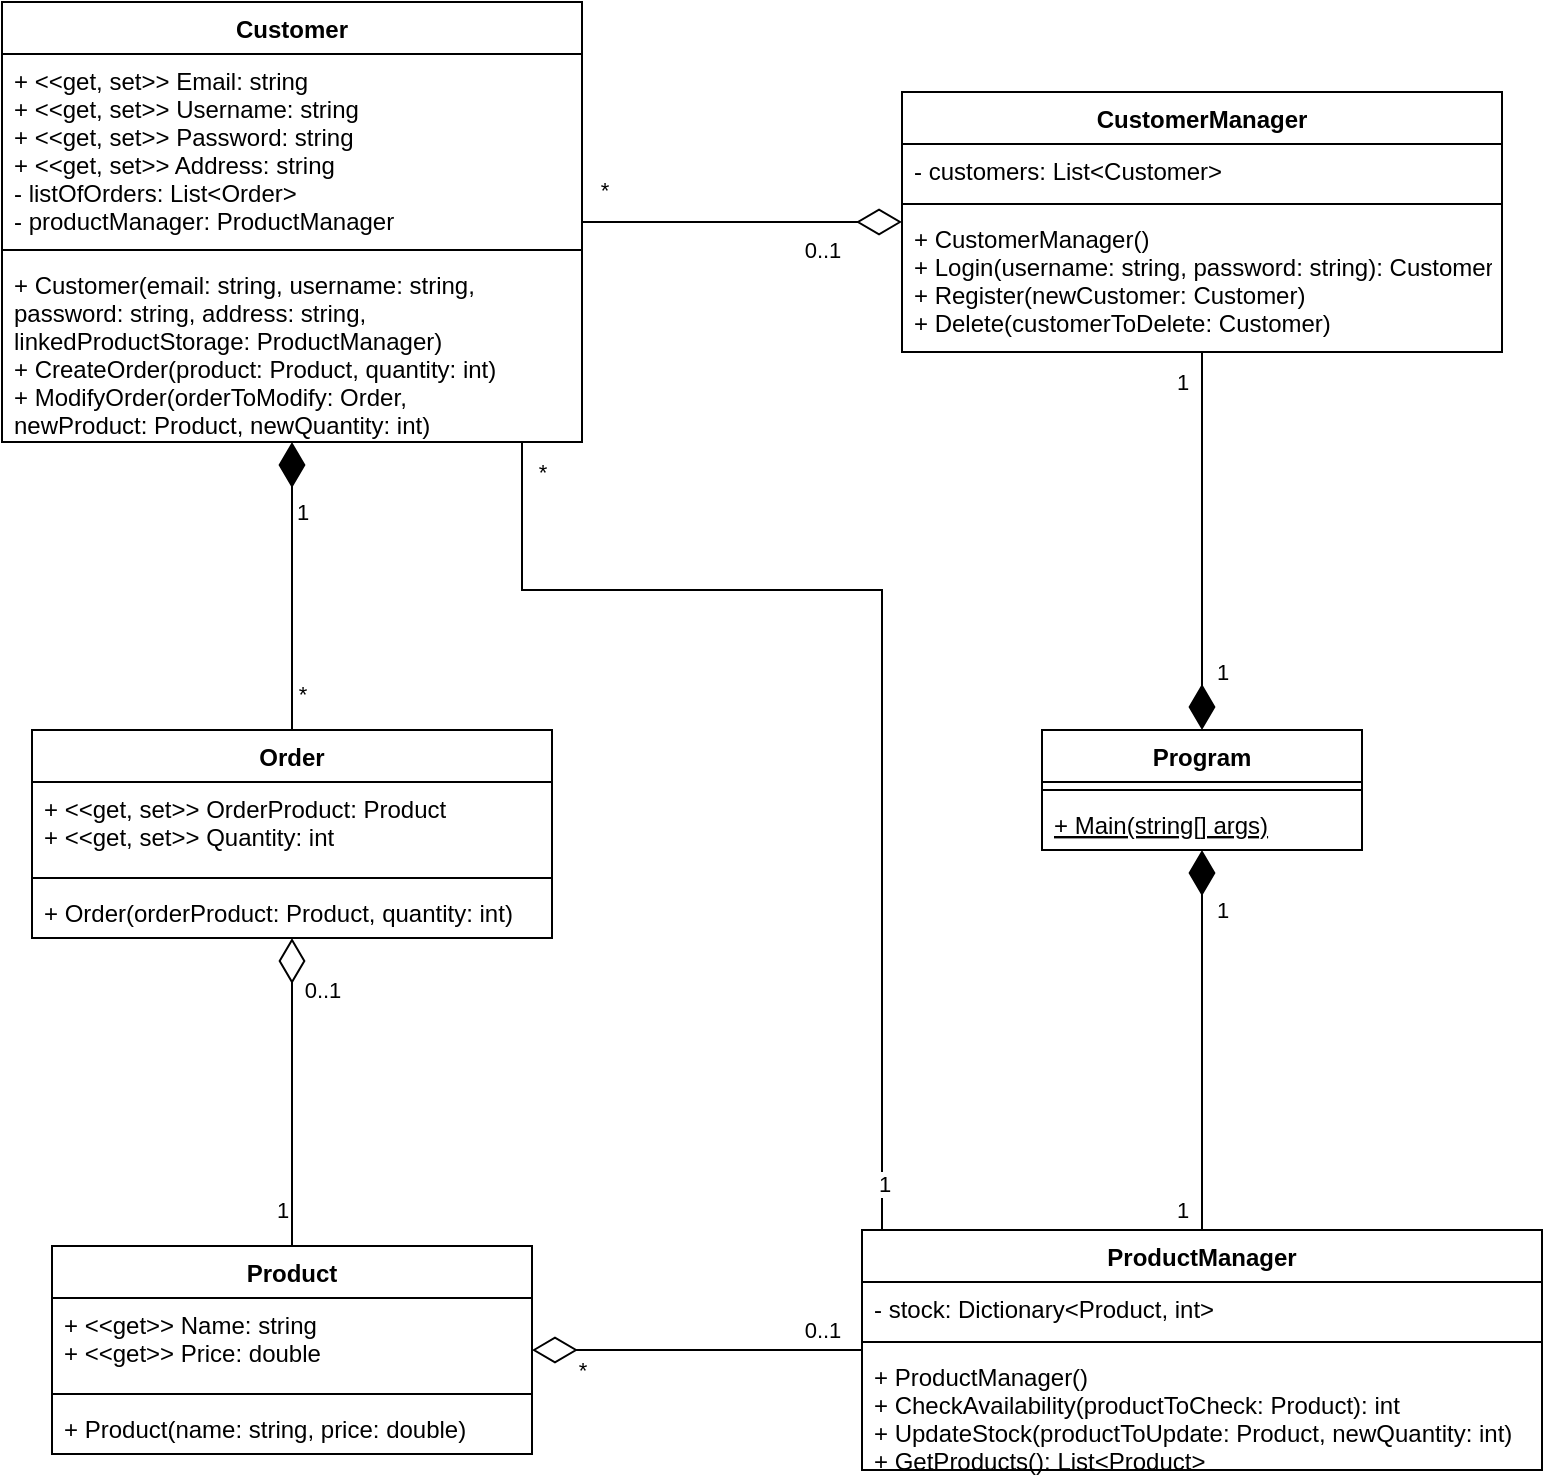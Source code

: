 <mxfile version="20.2.3" type="github">
  <diagram id="I6QVXd1I-xNogWmLVkFL" name="Page-1">
    <mxGraphModel dx="1673" dy="887" grid="1" gridSize="10" guides="1" tooltips="1" connect="1" arrows="1" fold="1" page="1" pageScale="1" pageWidth="827" pageHeight="1169" math="0" shadow="0">
      <root>
        <mxCell id="0" />
        <mxCell id="1" parent="0" />
        <mxCell id="b7oKRtTxMujNs4o9NvtN-1" value="Customer" style="swimlane;fontStyle=1;align=center;verticalAlign=top;childLayout=stackLayout;horizontal=1;startSize=26;horizontalStack=0;resizeParent=1;resizeParentMax=0;resizeLast=0;collapsible=1;marginBottom=0;" parent="1" vertex="1">
          <mxGeometry x="70" y="36" width="290" height="220" as="geometry" />
        </mxCell>
        <mxCell id="b7oKRtTxMujNs4o9NvtN-2" value="+ &lt;&lt;get, set&gt;&gt; Email: string&#xa;+ &lt;&lt;get, set&gt;&gt; Username: string&#xa;+ &lt;&lt;get, set&gt;&gt; Password: string&#xa;+ &lt;&lt;get, set&gt;&gt; Address: string&#xa;- listOfOrders: List&lt;Order&gt;&#xa;- productManager: ProductManager" style="text;strokeColor=none;fillColor=none;align=left;verticalAlign=top;spacingLeft=4;spacingRight=4;overflow=hidden;rotatable=0;points=[[0,0.5],[1,0.5]];portConstraint=eastwest;" parent="b7oKRtTxMujNs4o9NvtN-1" vertex="1">
          <mxGeometry y="26" width="290" height="94" as="geometry" />
        </mxCell>
        <mxCell id="b7oKRtTxMujNs4o9NvtN-3" value="" style="line;strokeWidth=1;fillColor=none;align=left;verticalAlign=middle;spacingTop=-1;spacingLeft=3;spacingRight=3;rotatable=0;labelPosition=right;points=[];portConstraint=eastwest;strokeColor=inherit;" parent="b7oKRtTxMujNs4o9NvtN-1" vertex="1">
          <mxGeometry y="120" width="290" height="8" as="geometry" />
        </mxCell>
        <mxCell id="b7oKRtTxMujNs4o9NvtN-4" value="+ Customer(email: string, username: string, &#xa;password: string, address: string, &#xa;linkedProductStorage: ProductManager)&#xa;+ CreateOrder(product: Product, quantity: int)&#xa;+ ModifyOrder(orderToModify: Order, &#xa;newProduct: Product, newQuantity: int)" style="text;strokeColor=none;fillColor=none;align=left;verticalAlign=top;spacingLeft=4;spacingRight=4;overflow=hidden;rotatable=0;points=[[0,0.5],[1,0.5]];portConstraint=eastwest;" parent="b7oKRtTxMujNs4o9NvtN-1" vertex="1">
          <mxGeometry y="128" width="290" height="92" as="geometry" />
        </mxCell>
        <mxCell id="b7oKRtTxMujNs4o9NvtN-31" style="edgeStyle=orthogonalEdgeStyle;rounded=0;orthogonalLoop=1;jettySize=auto;html=1;endArrow=diamondThin;endFill=0;endSize=20;" parent="1" source="b7oKRtTxMujNs4o9NvtN-5" target="b7oKRtTxMujNs4o9NvtN-9" edge="1">
          <mxGeometry relative="1" as="geometry" />
        </mxCell>
        <mxCell id="b7oKRtTxMujNs4o9NvtN-40" value="0..1" style="edgeLabel;html=1;align=center;verticalAlign=middle;resizable=0;points=[];" parent="b7oKRtTxMujNs4o9NvtN-31" vertex="1" connectable="0">
          <mxGeometry x="0.587" y="1" relative="1" as="geometry">
            <mxPoint x="16" y="-6" as="offset" />
          </mxGeometry>
        </mxCell>
        <mxCell id="b7oKRtTxMujNs4o9NvtN-41" value="1" style="edgeLabel;html=1;align=center;verticalAlign=middle;resizable=0;points=[];" parent="b7oKRtTxMujNs4o9NvtN-31" vertex="1" connectable="0">
          <mxGeometry x="-0.662" y="-2" relative="1" as="geometry">
            <mxPoint x="-7" y="8" as="offset" />
          </mxGeometry>
        </mxCell>
        <mxCell id="b7oKRtTxMujNs4o9NvtN-5" value="Product" style="swimlane;fontStyle=1;align=center;verticalAlign=top;childLayout=stackLayout;horizontal=1;startSize=26;horizontalStack=0;resizeParent=1;resizeParentMax=0;resizeLast=0;collapsible=1;marginBottom=0;" parent="1" vertex="1">
          <mxGeometry x="95" y="658" width="240" height="104" as="geometry" />
        </mxCell>
        <mxCell id="b7oKRtTxMujNs4o9NvtN-6" value="+ &lt;&lt;get&gt;&gt; Name: string&#xa;+ &lt;&lt;get&gt;&gt; Price: double" style="text;strokeColor=none;fillColor=none;align=left;verticalAlign=top;spacingLeft=4;spacingRight=4;overflow=hidden;rotatable=0;points=[[0,0.5],[1,0.5]];portConstraint=eastwest;" parent="b7oKRtTxMujNs4o9NvtN-5" vertex="1">
          <mxGeometry y="26" width="240" height="44" as="geometry" />
        </mxCell>
        <mxCell id="b7oKRtTxMujNs4o9NvtN-7" value="" style="line;strokeWidth=1;fillColor=none;align=left;verticalAlign=middle;spacingTop=-1;spacingLeft=3;spacingRight=3;rotatable=0;labelPosition=right;points=[];portConstraint=eastwest;strokeColor=inherit;" parent="b7oKRtTxMujNs4o9NvtN-5" vertex="1">
          <mxGeometry y="70" width="240" height="8" as="geometry" />
        </mxCell>
        <mxCell id="b7oKRtTxMujNs4o9NvtN-8" value="+ Product(name: string, price: double)" style="text;strokeColor=none;fillColor=none;align=left;verticalAlign=top;spacingLeft=4;spacingRight=4;overflow=hidden;rotatable=0;points=[[0,0.5],[1,0.5]];portConstraint=eastwest;" parent="b7oKRtTxMujNs4o9NvtN-5" vertex="1">
          <mxGeometry y="78" width="240" height="26" as="geometry" />
        </mxCell>
        <mxCell id="b7oKRtTxMujNs4o9NvtN-30" style="edgeStyle=orthogonalEdgeStyle;rounded=0;orthogonalLoop=1;jettySize=auto;html=1;endArrow=diamondThin;endFill=1;endSize=20;" parent="1" source="b7oKRtTxMujNs4o9NvtN-9" target="b7oKRtTxMujNs4o9NvtN-1" edge="1">
          <mxGeometry relative="1" as="geometry" />
        </mxCell>
        <mxCell id="b7oKRtTxMujNs4o9NvtN-38" value="1" style="edgeLabel;html=1;align=center;verticalAlign=middle;resizable=0;points=[];" parent="b7oKRtTxMujNs4o9NvtN-30" vertex="1" connectable="0">
          <mxGeometry x="0.632" y="-1" relative="1" as="geometry">
            <mxPoint x="4" y="8" as="offset" />
          </mxGeometry>
        </mxCell>
        <mxCell id="b7oKRtTxMujNs4o9NvtN-39" value="*" style="edgeLabel;html=1;align=center;verticalAlign=middle;resizable=0;points=[];" parent="b7oKRtTxMujNs4o9NvtN-30" vertex="1" connectable="0">
          <mxGeometry x="-0.742" y="1" relative="1" as="geometry">
            <mxPoint x="6" as="offset" />
          </mxGeometry>
        </mxCell>
        <mxCell id="b7oKRtTxMujNs4o9NvtN-9" value="Order" style="swimlane;fontStyle=1;align=center;verticalAlign=top;childLayout=stackLayout;horizontal=1;startSize=26;horizontalStack=0;resizeParent=1;resizeParentMax=0;resizeLast=0;collapsible=1;marginBottom=0;" parent="1" vertex="1">
          <mxGeometry x="85" y="400" width="260" height="104" as="geometry" />
        </mxCell>
        <mxCell id="b7oKRtTxMujNs4o9NvtN-10" value="+ &lt;&lt;get, set&gt;&gt; OrderProduct: Product&#xa;+ &lt;&lt;get, set&gt;&gt; Quantity: int" style="text;strokeColor=none;fillColor=none;align=left;verticalAlign=top;spacingLeft=4;spacingRight=4;overflow=hidden;rotatable=0;points=[[0,0.5],[1,0.5]];portConstraint=eastwest;" parent="b7oKRtTxMujNs4o9NvtN-9" vertex="1">
          <mxGeometry y="26" width="260" height="44" as="geometry" />
        </mxCell>
        <mxCell id="b7oKRtTxMujNs4o9NvtN-11" value="" style="line;strokeWidth=1;fillColor=none;align=left;verticalAlign=middle;spacingTop=-1;spacingLeft=3;spacingRight=3;rotatable=0;labelPosition=right;points=[];portConstraint=eastwest;strokeColor=inherit;" parent="b7oKRtTxMujNs4o9NvtN-9" vertex="1">
          <mxGeometry y="70" width="260" height="8" as="geometry" />
        </mxCell>
        <mxCell id="b7oKRtTxMujNs4o9NvtN-12" value="+ Order(orderProduct: Product, quantity: int)" style="text;strokeColor=none;fillColor=none;align=left;verticalAlign=top;spacingLeft=4;spacingRight=4;overflow=hidden;rotatable=0;points=[[0,0.5],[1,0.5]];portConstraint=eastwest;" parent="b7oKRtTxMujNs4o9NvtN-9" vertex="1">
          <mxGeometry y="78" width="260" height="26" as="geometry" />
        </mxCell>
        <mxCell id="b7oKRtTxMujNs4o9NvtN-25" style="edgeStyle=orthogonalEdgeStyle;rounded=0;orthogonalLoop=1;jettySize=auto;html=1;entryX=0.5;entryY=0;entryDx=0;entryDy=0;endArrow=diamondThin;endFill=1;endSize=20;" parent="1" source="b7oKRtTxMujNs4o9NvtN-13" target="b7oKRtTxMujNs4o9NvtN-21" edge="1">
          <mxGeometry relative="1" as="geometry" />
        </mxCell>
        <mxCell id="b7oKRtTxMujNs4o9NvtN-32" value="1" style="edgeLabel;html=1;align=center;verticalAlign=middle;resizable=0;points=[];" parent="b7oKRtTxMujNs4o9NvtN-25" vertex="1" connectable="0">
          <mxGeometry x="-0.847" y="1" relative="1" as="geometry">
            <mxPoint x="-11" as="offset" />
          </mxGeometry>
        </mxCell>
        <mxCell id="b7oKRtTxMujNs4o9NvtN-33" value="1" style="edgeLabel;html=1;align=center;verticalAlign=middle;resizable=0;points=[];" parent="b7oKRtTxMujNs4o9NvtN-25" vertex="1" connectable="0">
          <mxGeometry x="0.635" y="2" relative="1" as="geometry">
            <mxPoint x="8" y="5" as="offset" />
          </mxGeometry>
        </mxCell>
        <mxCell id="b7oKRtTxMujNs4o9NvtN-27" style="edgeStyle=orthogonalEdgeStyle;rounded=0;orthogonalLoop=1;jettySize=auto;html=1;endArrow=none;endFill=0;endSize=20;startArrow=diamondThin;startFill=0;startSize=20;" parent="1" source="b7oKRtTxMujNs4o9NvtN-13" target="b7oKRtTxMujNs4o9NvtN-1" edge="1">
          <mxGeometry relative="1" as="geometry" />
        </mxCell>
        <mxCell id="b7oKRtTxMujNs4o9NvtN-36" value="0..1" style="edgeLabel;html=1;align=center;verticalAlign=middle;resizable=0;points=[];" parent="b7oKRtTxMujNs4o9NvtN-27" vertex="1" connectable="0">
          <mxGeometry x="-0.722" y="1" relative="1" as="geometry">
            <mxPoint x="-18" y="13" as="offset" />
          </mxGeometry>
        </mxCell>
        <mxCell id="b7oKRtTxMujNs4o9NvtN-37" value="*" style="edgeLabel;html=1;align=center;verticalAlign=middle;resizable=0;points=[];" parent="b7oKRtTxMujNs4o9NvtN-27" vertex="1" connectable="0">
          <mxGeometry x="0.605" relative="1" as="geometry">
            <mxPoint x="-21" y="-16" as="offset" />
          </mxGeometry>
        </mxCell>
        <mxCell id="b7oKRtTxMujNs4o9NvtN-13" value="CustomerManager" style="swimlane;fontStyle=1;align=center;verticalAlign=top;childLayout=stackLayout;horizontal=1;startSize=26;horizontalStack=0;resizeParent=1;resizeParentMax=0;resizeLast=0;collapsible=1;marginBottom=0;" parent="1" vertex="1">
          <mxGeometry x="520" y="81" width="300" height="130" as="geometry" />
        </mxCell>
        <mxCell id="b7oKRtTxMujNs4o9NvtN-14" value="- customers: List&lt;Customer&gt;" style="text;strokeColor=none;fillColor=none;align=left;verticalAlign=top;spacingLeft=4;spacingRight=4;overflow=hidden;rotatable=0;points=[[0,0.5],[1,0.5]];portConstraint=eastwest;" parent="b7oKRtTxMujNs4o9NvtN-13" vertex="1">
          <mxGeometry y="26" width="300" height="26" as="geometry" />
        </mxCell>
        <mxCell id="b7oKRtTxMujNs4o9NvtN-15" value="" style="line;strokeWidth=1;fillColor=none;align=left;verticalAlign=middle;spacingTop=-1;spacingLeft=3;spacingRight=3;rotatable=0;labelPosition=right;points=[];portConstraint=eastwest;strokeColor=inherit;" parent="b7oKRtTxMujNs4o9NvtN-13" vertex="1">
          <mxGeometry y="52" width="300" height="8" as="geometry" />
        </mxCell>
        <mxCell id="b7oKRtTxMujNs4o9NvtN-16" value="+ CustomerManager()&#xa;+ Login(username: string, password: string): Customer&#xa;+ Register(newCustomer: Customer)&#xa;+ Delete(customerToDelete: Customer)" style="text;strokeColor=none;fillColor=none;align=left;verticalAlign=top;spacingLeft=4;spacingRight=4;overflow=hidden;rotatable=0;points=[[0,0.5],[1,0.5]];portConstraint=eastwest;" parent="b7oKRtTxMujNs4o9NvtN-13" vertex="1">
          <mxGeometry y="60" width="300" height="70" as="geometry" />
        </mxCell>
        <mxCell id="b7oKRtTxMujNs4o9NvtN-26" style="edgeStyle=orthogonalEdgeStyle;rounded=0;orthogonalLoop=1;jettySize=auto;html=1;endArrow=diamondThin;endFill=1;endSize=20;" parent="1" source="b7oKRtTxMujNs4o9NvtN-17" target="b7oKRtTxMujNs4o9NvtN-21" edge="1">
          <mxGeometry relative="1" as="geometry" />
        </mxCell>
        <mxCell id="b7oKRtTxMujNs4o9NvtN-34" value="1" style="edgeLabel;html=1;align=center;verticalAlign=middle;resizable=0;points=[];" parent="b7oKRtTxMujNs4o9NvtN-26" vertex="1" connectable="0">
          <mxGeometry x="0.644" y="-2" relative="1" as="geometry">
            <mxPoint x="8" y="-4" as="offset" />
          </mxGeometry>
        </mxCell>
        <mxCell id="b7oKRtTxMujNs4o9NvtN-35" value="1" style="edgeLabel;html=1;align=center;verticalAlign=middle;resizable=0;points=[];" parent="b7oKRtTxMujNs4o9NvtN-26" vertex="1" connectable="0">
          <mxGeometry x="-0.751" y="-1" relative="1" as="geometry">
            <mxPoint x="-11" y="13" as="offset" />
          </mxGeometry>
        </mxCell>
        <mxCell id="b7oKRtTxMujNs4o9NvtN-28" style="edgeStyle=orthogonalEdgeStyle;rounded=0;orthogonalLoop=1;jettySize=auto;html=1;endArrow=diamondThin;endFill=0;endSize=20;" parent="1" source="b7oKRtTxMujNs4o9NvtN-17" target="b7oKRtTxMujNs4o9NvtN-5" edge="1">
          <mxGeometry relative="1" as="geometry" />
        </mxCell>
        <mxCell id="b7oKRtTxMujNs4o9NvtN-42" value="0..1" style="edgeLabel;html=1;align=center;verticalAlign=middle;resizable=0;points=[];" parent="b7oKRtTxMujNs4o9NvtN-28" vertex="1" connectable="0">
          <mxGeometry x="-0.632" y="1" relative="1" as="geometry">
            <mxPoint x="10" y="-11" as="offset" />
          </mxGeometry>
        </mxCell>
        <mxCell id="b7oKRtTxMujNs4o9NvtN-43" value="*" style="edgeLabel;html=1;align=center;verticalAlign=middle;resizable=0;points=[];" parent="b7oKRtTxMujNs4o9NvtN-28" vertex="1" connectable="0">
          <mxGeometry x="0.626" y="1" relative="1" as="geometry">
            <mxPoint x="-6" y="9" as="offset" />
          </mxGeometry>
        </mxCell>
        <mxCell id="b7oKRtTxMujNs4o9NvtN-17" value="ProductManager" style="swimlane;fontStyle=1;align=center;verticalAlign=top;childLayout=stackLayout;horizontal=1;startSize=26;horizontalStack=0;resizeParent=1;resizeParentMax=0;resizeLast=0;collapsible=1;marginBottom=0;" parent="1" vertex="1">
          <mxGeometry x="500" y="650" width="340" height="120" as="geometry" />
        </mxCell>
        <mxCell id="b7oKRtTxMujNs4o9NvtN-18" value="- stock: Dictionary&lt;Product, int&gt;" style="text;strokeColor=none;fillColor=none;align=left;verticalAlign=top;spacingLeft=4;spacingRight=4;overflow=hidden;rotatable=0;points=[[0,0.5],[1,0.5]];portConstraint=eastwest;" parent="b7oKRtTxMujNs4o9NvtN-17" vertex="1">
          <mxGeometry y="26" width="340" height="26" as="geometry" />
        </mxCell>
        <mxCell id="b7oKRtTxMujNs4o9NvtN-19" value="" style="line;strokeWidth=1;fillColor=none;align=left;verticalAlign=middle;spacingTop=-1;spacingLeft=3;spacingRight=3;rotatable=0;labelPosition=right;points=[];portConstraint=eastwest;strokeColor=inherit;" parent="b7oKRtTxMujNs4o9NvtN-17" vertex="1">
          <mxGeometry y="52" width="340" height="8" as="geometry" />
        </mxCell>
        <mxCell id="b7oKRtTxMujNs4o9NvtN-20" value="+ ProductManager()&#xa;+ CheckAvailability(productToCheck: Product): int&#xa;+ UpdateStock(productToUpdate: Product, newQuantity: int)&#xa;+ GetProducts(): List&lt;Product&gt;" style="text;strokeColor=none;fillColor=none;align=left;verticalAlign=top;spacingLeft=4;spacingRight=4;overflow=hidden;rotatable=0;points=[[0,0.5],[1,0.5]];portConstraint=eastwest;" parent="b7oKRtTxMujNs4o9NvtN-17" vertex="1">
          <mxGeometry y="60" width="340" height="60" as="geometry" />
        </mxCell>
        <mxCell id="b7oKRtTxMujNs4o9NvtN-21" value="Program" style="swimlane;fontStyle=1;align=center;verticalAlign=top;childLayout=stackLayout;horizontal=1;startSize=26;horizontalStack=0;resizeParent=1;resizeParentMax=0;resizeLast=0;collapsible=1;marginBottom=0;" parent="1" vertex="1">
          <mxGeometry x="590" y="400" width="160" height="60" as="geometry" />
        </mxCell>
        <mxCell id="b7oKRtTxMujNs4o9NvtN-23" value="" style="line;strokeWidth=1;fillColor=none;align=left;verticalAlign=middle;spacingTop=-1;spacingLeft=3;spacingRight=3;rotatable=0;labelPosition=right;points=[];portConstraint=eastwest;strokeColor=inherit;" parent="b7oKRtTxMujNs4o9NvtN-21" vertex="1">
          <mxGeometry y="26" width="160" height="8" as="geometry" />
        </mxCell>
        <mxCell id="b7oKRtTxMujNs4o9NvtN-24" value="+ Main(string[] args)" style="text;strokeColor=none;fillColor=none;align=left;verticalAlign=top;spacingLeft=4;spacingRight=4;overflow=hidden;rotatable=0;points=[[0,0.5],[1,0.5]];portConstraint=eastwest;fontStyle=4" parent="b7oKRtTxMujNs4o9NvtN-21" vertex="1">
          <mxGeometry y="34" width="160" height="26" as="geometry" />
        </mxCell>
        <mxCell id="-Dq-nXsEoS6T6UR--slJ-1" style="edgeStyle=orthogonalEdgeStyle;rounded=0;orthogonalLoop=1;jettySize=auto;html=1;endArrow=none;endFill=0;" edge="1" parent="1" source="b7oKRtTxMujNs4o9NvtN-4" target="b7oKRtTxMujNs4o9NvtN-17">
          <mxGeometry relative="1" as="geometry">
            <Array as="points">
              <mxPoint x="330" y="330" />
              <mxPoint x="510" y="330" />
            </Array>
          </mxGeometry>
        </mxCell>
        <mxCell id="-Dq-nXsEoS6T6UR--slJ-2" value="*" style="edgeLabel;html=1;align=center;verticalAlign=middle;resizable=0;points=[];" vertex="1" connectable="0" parent="-Dq-nXsEoS6T6UR--slJ-1">
          <mxGeometry x="-0.946" y="2" relative="1" as="geometry">
            <mxPoint x="8" y="-1" as="offset" />
          </mxGeometry>
        </mxCell>
        <mxCell id="-Dq-nXsEoS6T6UR--slJ-3" value="1" style="edgeLabel;html=1;align=center;verticalAlign=middle;resizable=0;points=[];" vertex="1" connectable="0" parent="-Dq-nXsEoS6T6UR--slJ-1">
          <mxGeometry x="0.918" y="1" relative="1" as="geometry">
            <mxPoint as="offset" />
          </mxGeometry>
        </mxCell>
      </root>
    </mxGraphModel>
  </diagram>
</mxfile>

